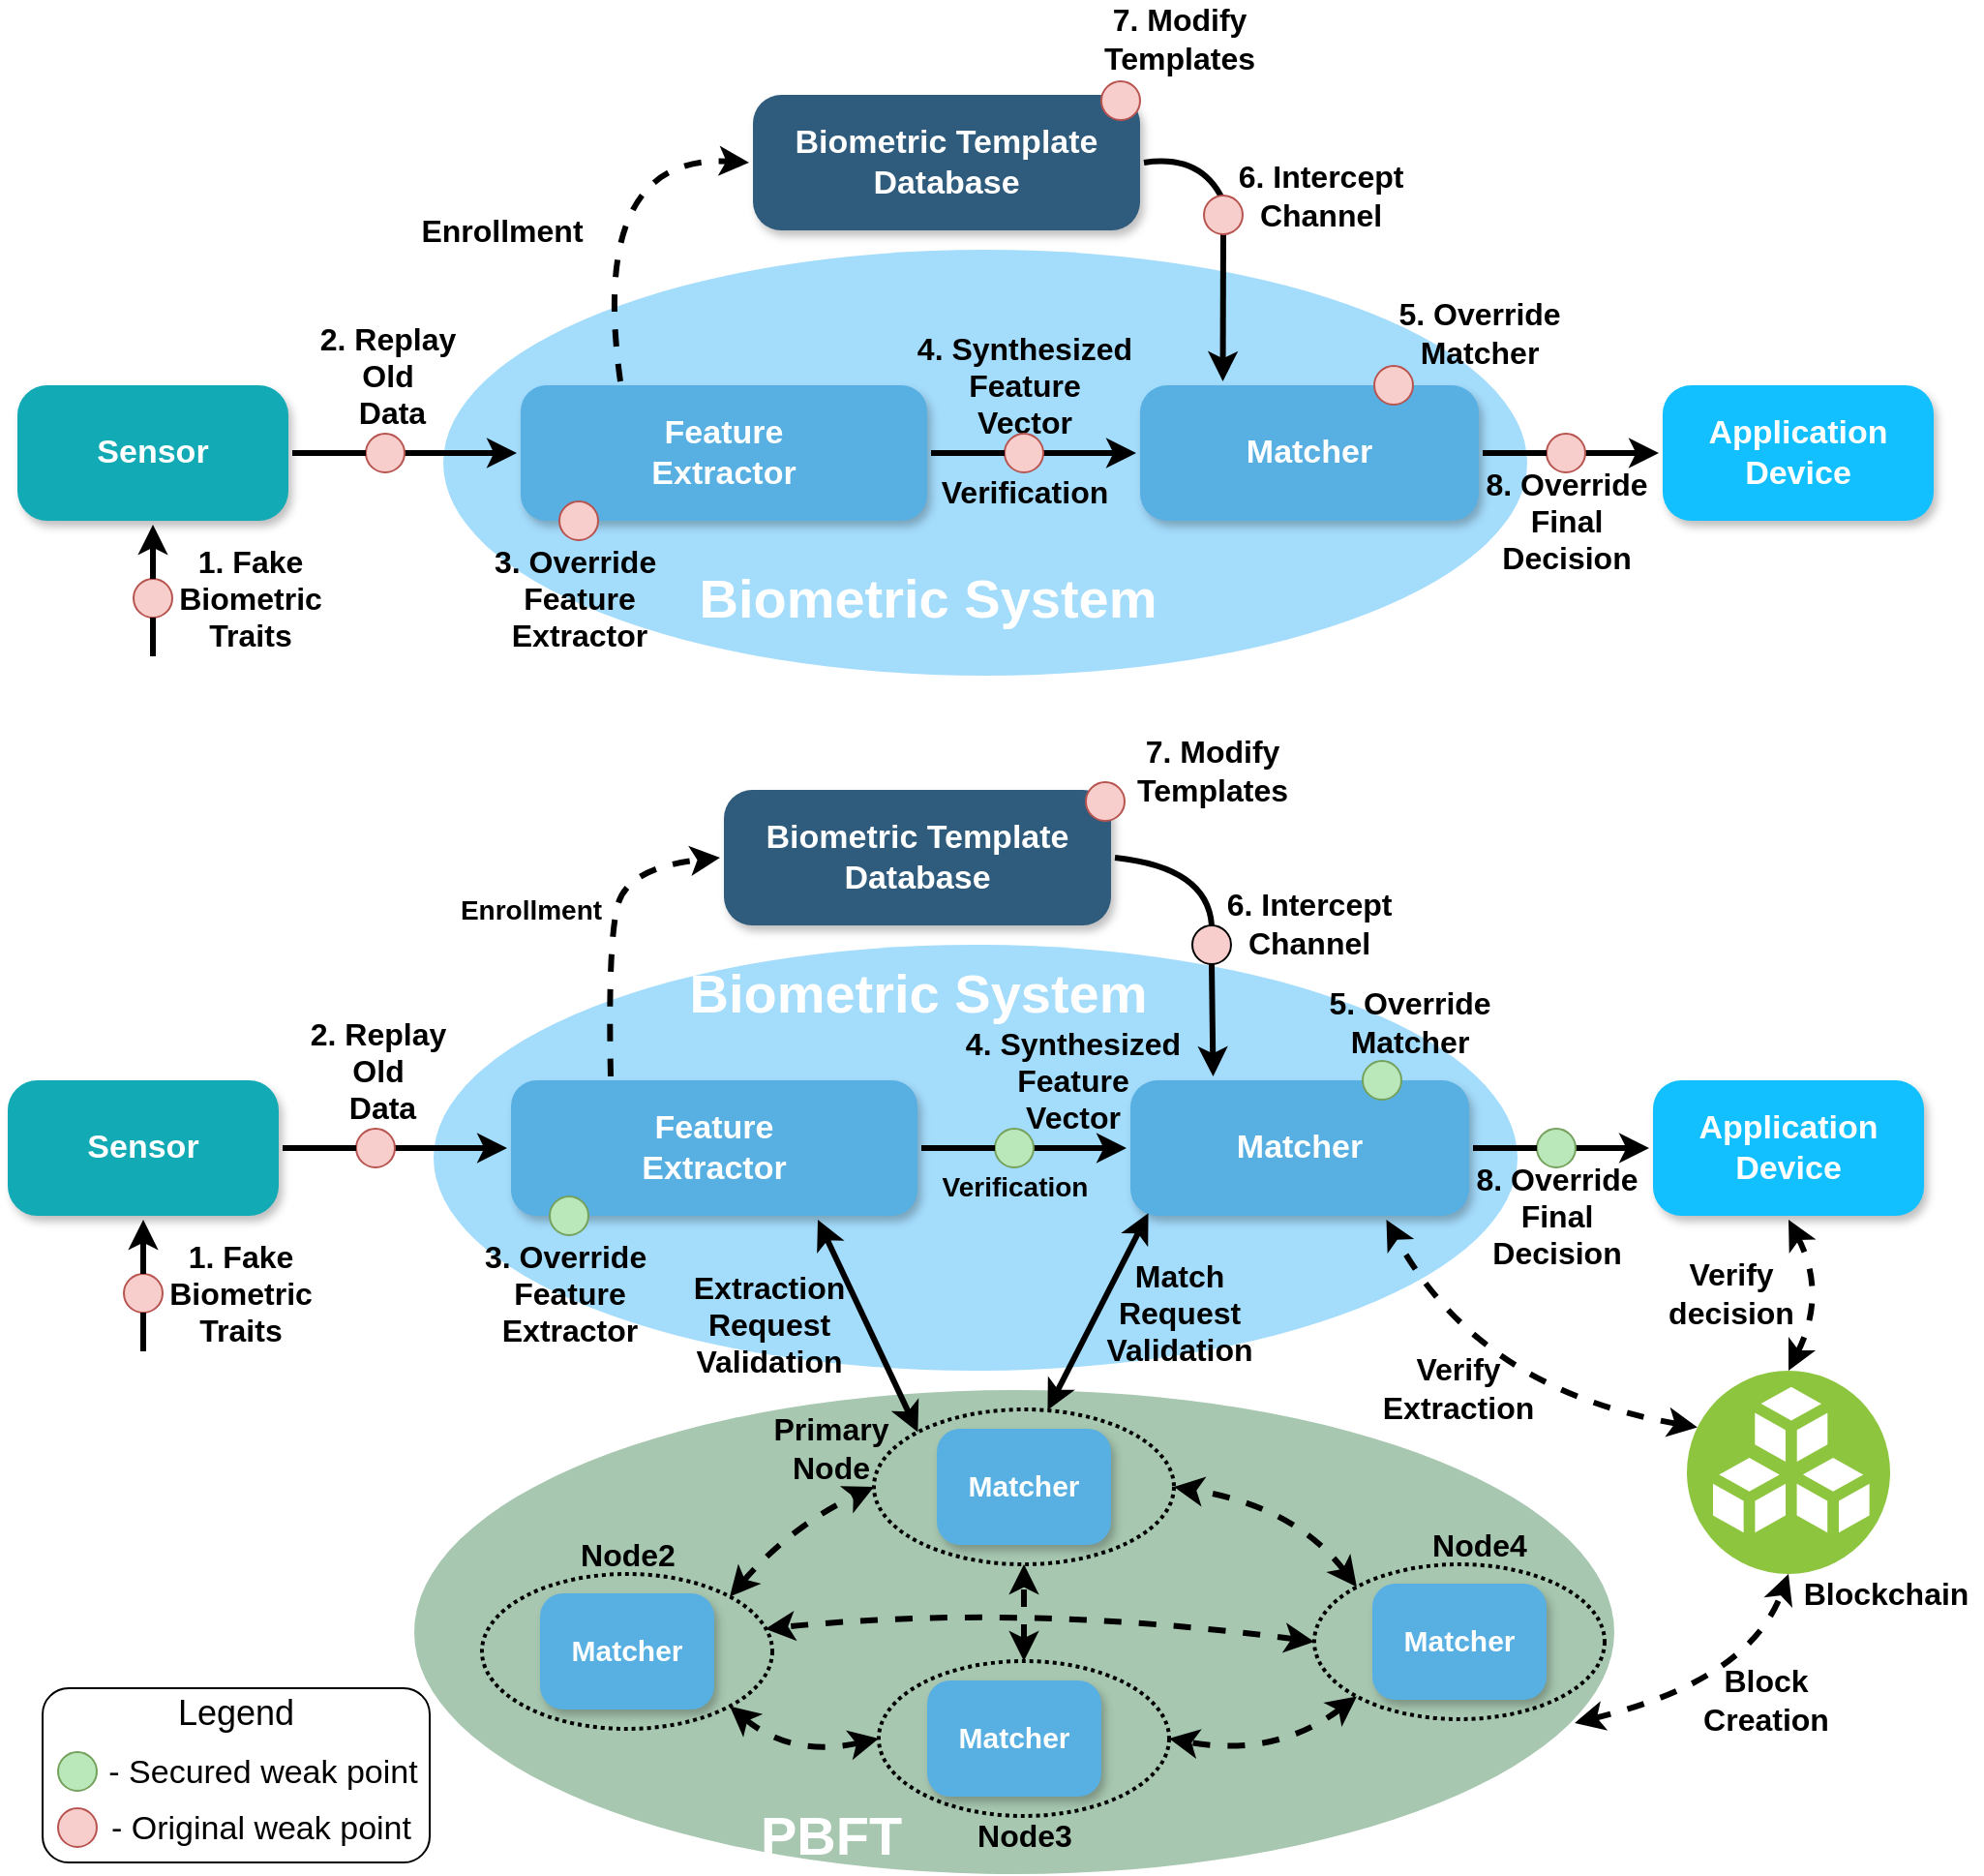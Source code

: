 <mxfile version="20.2.0" type="device"><diagram id="6a731a19-8d31-9384-78a2-239565b7b9f0" name="Page-1"><mxGraphModel dx="1577" dy="1023" grid="1" gridSize="10" guides="1" tooltips="1" connect="1" arrows="1" fold="1" page="1" pageScale="1" pageWidth="1169" pageHeight="827" background="none" math="0" shadow="0"><root><mxCell id="0"/><mxCell id="1" parent="0"/><mxCell id="wCNGIPpE2GPZmm6awEc8-1818" value="" style="ellipse;whiteSpace=wrap;html=1;aspect=fixed;labelBackgroundColor=none;fontSize=17;fillColor=#f8cecc;strokeColor=#b85450;strokeWidth=1;" parent="1" vertex="1"><mxGeometry x="200" y="1270" width="20" height="20" as="geometry"/></mxCell><mxCell id="wCNGIPpE2GPZmm6awEc8-1782" value="1. Fake &lt;br&gt;Biometric &lt;br style=&quot;font-size: 16px&quot;&gt;Traits" style="edgeStyle=none;rounded=1;jumpStyle=none;html=1;shadow=0;labelBackgroundColor=none;startArrow=none;startFill=0;jettySize=auto;orthogonalLoop=1;strokeColor=#000000;strokeWidth=3;fontFamily=Helvetica;fontSize=16;fontColor=#000000;spacing=5;fontStyle=1;fillColor=#b0e3e6;entryX=0.5;entryY=1;entryDx=0;entryDy=0;exitX=0.5;exitY=0;exitDx=0;exitDy=0;" parent="1" source="wCNGIPpE2GPZmm6awEc8-1818" target="wCNGIPpE2GPZmm6awEc8-1781" edge="1"><mxGeometry x="-1" y="-51" relative="1" as="geometry"><mxPoint x="85" y="1290" as="sourcePoint"/><mxPoint x="103.163" y="1375.0" as="targetPoint"/><mxPoint x="-1" y="10" as="offset"/></mxGeometry></mxCell><mxCell id="wCNGIPpE2GPZmm6awEc8-1794" value="" style="ellipse;whiteSpace=wrap;html=1;fillColor=#A4DCFC;strokeColor=none;gradientColor=none;sketch=0;strokeWidth=1;perimeterSpacing=1;shadow=0;" parent="1" vertex="1"><mxGeometry x="360" y="1100" width="560" height="220" as="geometry"/></mxCell><mxCell id="wCNGIPpE2GPZmm6awEc8-1781" value="Sensor" style="rounded=1;whiteSpace=wrap;html=1;shadow=1;labelBackgroundColor=none;strokeColor=none;strokeWidth=3;fillColor=#12aab5;fontFamily=Helvetica;fontSize=17;fontColor=#FFFFFF;align=center;spacing=5;fontStyle=1;arcSize=22;perimeterSpacing=2;" parent="1" vertex="1"><mxGeometry x="140" y="1170" width="140" height="70" as="geometry"/></mxCell><mxCell id="wCNGIPpE2GPZmm6awEc8-1784" value="" style="shape=image;html=1;verticalAlign=top;verticalLabelPosition=bottom;labelBackgroundColor=#ffffff;imageAspect=0;aspect=fixed;image=https://cdn0.iconfinder.com/data/icons/google-material-design-3-0/48/ic_fingerprint_48px-128.png;sketch=0;imageBackground=none;" parent="1" vertex="1"><mxGeometry x="185" y="1310" width="50" height="50" as="geometry"/></mxCell><mxCell id="wCNGIPpE2GPZmm6awEc8-1786" value="Feature &lt;br style=&quot;font-size: 17px&quot;&gt;Extractor" style="rounded=1;whiteSpace=wrap;html=1;shadow=1;labelBackgroundColor=none;strokeColor=none;strokeWidth=3;fillColor=#58AFE2;fontFamily=Helvetica;fontSize=17;fontColor=#FFFFFF;align=center;spacing=5;fontStyle=1;arcSize=19;perimeterSpacing=2;" parent="1" vertex="1"><mxGeometry x="400" y="1170" width="210" height="70" as="geometry"/></mxCell><mxCell id="wCNGIPpE2GPZmm6awEc8-1790" value="Biometric Template Database" style="rounded=1;whiteSpace=wrap;html=1;shadow=1;labelBackgroundColor=none;strokeColor=none;strokeWidth=3;fillColor=#2F5B7C;fontFamily=Helvetica;fontSize=17;fontColor=#FFFFFF;align=center;spacing=5;fontStyle=1;arcSize=21;perimeterSpacing=2;" parent="1" vertex="1"><mxGeometry x="510" y="1020" width="200" height="70" as="geometry"/></mxCell><mxCell id="wCNGIPpE2GPZmm6awEc8-1791" value="Matcher" style="rounded=1;whiteSpace=wrap;html=1;shadow=1;labelBackgroundColor=none;strokeColor=none;strokeWidth=3;fillColor=#58AFE2;fontFamily=Helvetica;fontSize=17;fontColor=#FFFFFF;align=center;spacing=5;fontStyle=1;arcSize=20;perimeterSpacing=2;" parent="1" vertex="1"><mxGeometry x="720" y="1170" width="175" height="70" as="geometry"/></mxCell><mxCell id="wCNGIPpE2GPZmm6awEc8-1793" value="4. Synthesized&lt;br&gt;Feature &lt;br&gt;Vector" style="edgeStyle=none;rounded=1;jumpStyle=none;html=1;shadow=0;labelBackgroundColor=none;startArrow=none;startFill=0;jettySize=auto;orthogonalLoop=1;strokeColor=#000000;strokeWidth=3;fontFamily=Helvetica;fontSize=16;fontColor=#000000;spacing=5;fontStyle=1;fillColor=#b0e3e6;exitX=1;exitY=0.5;exitDx=0;exitDy=0;entryX=0;entryY=0.5;entryDx=0;entryDy=0;" parent="1" source="wCNGIPpE2GPZmm6awEc8-1844" target="wCNGIPpE2GPZmm6awEc8-1791" edge="1"><mxGeometry x="-0.167" y="35" relative="1" as="geometry"><mxPoint x="640" y="1210" as="sourcePoint"/><mxPoint x="716" y="1210" as="targetPoint"/><mxPoint as="offset"/></mxGeometry></mxCell><mxCell id="wCNGIPpE2GPZmm6awEc8-1807" value="" style="edgeStyle=none;rounded=1;jumpStyle=none;html=1;shadow=0;labelBackgroundColor=none;startArrow=none;startFill=0;jettySize=auto;orthogonalLoop=1;strokeColor=#000000;strokeWidth=3;fontFamily=Helvetica;fontSize=14;fontColor=#FFFFFF;spacing=5;fontStyle=1;fillColor=#b0e3e6;exitX=1;exitY=0.5;exitDx=0;exitDy=0;entryX=0;entryY=0.5;entryDx=0;entryDy=0;" parent="1" source="wCNGIPpE2GPZmm6awEc8-1866" target="wCNGIPpE2GPZmm6awEc8-1808" edge="1"><mxGeometry relative="1" as="geometry"><mxPoint x="960" y="1290" as="sourcePoint"/><mxPoint x="990" y="1200" as="targetPoint"/></mxGeometry></mxCell><mxCell id="wCNGIPpE2GPZmm6awEc8-1808" value="Application &lt;br style=&quot;font-size: 17px;&quot;&gt;Device" style="rounded=1;whiteSpace=wrap;html=1;shadow=1;labelBackgroundColor=none;strokeColor=none;strokeWidth=3;fillColor=#12C0FF;fontFamily=Helvetica;fontSize=17;fontColor=#FFFFFF;align=center;spacing=5;fontStyle=1;arcSize=21;perimeterSpacing=2;" parent="1" vertex="1"><mxGeometry x="990" y="1170" width="140" height="70" as="geometry"/></mxCell><mxCell id="wCNGIPpE2GPZmm6awEc8-1809" value="Biometric System" style="text;html=1;align=center;verticalAlign=middle;resizable=0;points=[];autosize=1;strokeColor=none;fillColor=none;fontColor=#FFFFFF;fontSize=28;fontStyle=1" parent="1" vertex="1"><mxGeometry x="485" y="1105" width="250" height="40" as="geometry"/></mxCell><mxCell id="wCNGIPpE2GPZmm6awEc8-1825" value="" style="edgeStyle=none;rounded=1;jumpStyle=none;html=1;shadow=0;labelBackgroundColor=none;startArrow=none;startFill=0;jettySize=auto;orthogonalLoop=1;strokeColor=#000000;strokeWidth=3;fontFamily=Helvetica;fontSize=16;fontColor=#000000;spacing=5;fontStyle=1;fillColor=#b0e3e6;entryX=0.5;entryY=1;entryDx=0;entryDy=0;exitX=0.5;exitY=0;exitDx=0;exitDy=0;endArrow=none;" parent="1" source="wCNGIPpE2GPZmm6awEc8-1784" target="wCNGIPpE2GPZmm6awEc8-1818" edge="1"><mxGeometry x="-0.583" y="-50" relative="1" as="geometry"><mxPoint x="110" y="1290" as="sourcePoint"/><mxPoint x="110" y="1242.0" as="targetPoint"/><mxPoint y="1" as="offset"/></mxGeometry></mxCell><mxCell id="wCNGIPpE2GPZmm6awEc8-1839" value="2. Replay&lt;br&gt;Old&lt;br&gt;&amp;nbsp;Data" style="edgeStyle=none;rounded=1;jumpStyle=none;html=1;shadow=0;labelBackgroundColor=none;startArrow=none;startFill=0;jettySize=auto;orthogonalLoop=1;strokeColor=#000000;strokeWidth=3;fontFamily=Helvetica;fontSize=16;fontColor=#000000;spacing=5;fontStyle=1;fillColor=#b0e3e6;exitX=1;exitY=0.5;exitDx=0;exitDy=0;" parent="1" source="wCNGIPpE2GPZmm6awEc8-1842" target="wCNGIPpE2GPZmm6awEc8-1786" edge="1"><mxGeometry x="-1" y="41" relative="1" as="geometry"><mxPoint x="190" y="1209.41" as="sourcePoint"/><mxPoint x="248" y="1205" as="targetPoint"/><mxPoint x="-9" y="1" as="offset"/></mxGeometry></mxCell><mxCell id="wCNGIPpE2GPZmm6awEc8-1842" value="" style="ellipse;whiteSpace=wrap;html=1;aspect=fixed;labelBackgroundColor=none;fontSize=17;fillColor=#f8cecc;strokeColor=#b85450;strokeWidth=1;" parent="1" vertex="1"><mxGeometry x="320" y="1195" width="20" height="20" as="geometry"/></mxCell><mxCell id="wCNGIPpE2GPZmm6awEc8-1843" value="" style="edgeStyle=none;rounded=1;jumpStyle=none;html=1;shadow=0;labelBackgroundColor=none;startArrow=none;startFill=0;jettySize=auto;orthogonalLoop=1;strokeColor=#000000;strokeWidth=3;fontFamily=Helvetica;fontSize=16;fontColor=#000000;spacing=5;fontStyle=1;fillColor=#b0e3e6;exitX=1;exitY=0.5;exitDx=0;exitDy=0;endArrow=none;" parent="1" source="wCNGIPpE2GPZmm6awEc8-1781" target="wCNGIPpE2GPZmm6awEc8-1842" edge="1"><mxGeometry x="-0.159" y="40" relative="1" as="geometry"><mxPoint x="172" y="1210" as="sourcePoint"/><mxPoint x="240" y="1209" as="targetPoint"/><mxPoint as="offset"/></mxGeometry></mxCell><mxCell id="wCNGIPpE2GPZmm6awEc8-1844" value="" style="ellipse;whiteSpace=wrap;html=1;aspect=fixed;labelBackgroundColor=none;fontSize=17;fillColor=#BAE8BA;strokeColor=#75A15C;strokeWidth=1;" parent="1" vertex="1"><mxGeometry x="650" y="1195" width="20" height="20" as="geometry"/></mxCell><mxCell id="wCNGIPpE2GPZmm6awEc8-1851" value="" style="edgeStyle=none;rounded=1;jumpStyle=none;html=1;shadow=0;labelBackgroundColor=none;startArrow=none;startFill=0;jettySize=auto;orthogonalLoop=1;strokeColor=#000000;strokeWidth=3;fontFamily=Helvetica;fontSize=16;fontColor=#000000;spacing=5;fontStyle=1;fillColor=#b0e3e6;exitX=1;exitY=0.5;exitDx=0;exitDy=0;entryX=0;entryY=0.5;entryDx=0;entryDy=0;endArrow=none;" parent="1" source="wCNGIPpE2GPZmm6awEc8-1786" target="wCNGIPpE2GPZmm6awEc8-1844" edge="1"><mxGeometry x="-0.055" y="10" relative="1" as="geometry"><mxPoint x="632" y="1205" as="sourcePoint"/><mxPoint x="738" y="1205" as="targetPoint"/><mxPoint x="-1" as="offset"/></mxGeometry></mxCell><mxCell id="wCNGIPpE2GPZmm6awEc8-1854" value="" style="ellipse;whiteSpace=wrap;html=1;aspect=fixed;labelBackgroundColor=none;fontSize=17;fillColor=#BAE8BA;strokeColor=#75A15C;strokeWidth=1;" parent="1" vertex="1"><mxGeometry x="840" y="1160" width="20" height="20" as="geometry"/></mxCell><mxCell id="wCNGIPpE2GPZmm6awEc8-1855" value="5. Override&lt;br style=&quot;font-size: 16px&quot;&gt;Matcher" style="text;html=1;align=center;verticalAlign=middle;resizable=0;points=[];autosize=1;strokeColor=none;fillColor=none;fontSize=16;fontColor=#000000;fontStyle=1" parent="1" vertex="1"><mxGeometry x="814" y="1120" width="100" height="40" as="geometry"/></mxCell><mxCell id="wCNGIPpE2GPZmm6awEc8-1856" value="" style="ellipse;whiteSpace=wrap;html=1;aspect=fixed;labelBackgroundColor=none;fontSize=17;fillColor=#f8cecc;strokeColor=#b85450;strokeWidth=1;" parent="1" vertex="1"><mxGeometry x="697" y="1016" width="20" height="20" as="geometry"/></mxCell><mxCell id="wCNGIPpE2GPZmm6awEc8-1857" value="7. Modify &lt;br&gt;Templates" style="text;html=1;align=center;verticalAlign=middle;resizable=0;points=[];autosize=1;strokeColor=none;fillColor=none;fontSize=16;fontColor=#000000;fontStyle=1" parent="1" vertex="1"><mxGeometry x="717" y="990" width="90" height="40" as="geometry"/></mxCell><mxCell id="wCNGIPpE2GPZmm6awEc8-1866" value="" style="ellipse;whiteSpace=wrap;html=1;aspect=fixed;labelBackgroundColor=none;fontSize=17;fillColor=#BAE8BA;strokeColor=#75A15C;strokeWidth=1;" parent="1" vertex="1"><mxGeometry x="930" y="1195" width="20" height="20" as="geometry"/></mxCell><mxCell id="wCNGIPpE2GPZmm6awEc8-1871" value="8. Override&lt;br style=&quot;font-size: 16px&quot;&gt;Final&lt;br style=&quot;font-size: 16px&quot;&gt;Decision" style="edgeStyle=none;rounded=1;jumpStyle=none;html=1;shadow=0;labelBackgroundColor=none;startArrow=none;startFill=0;jettySize=auto;orthogonalLoop=1;strokeColor=#000000;strokeWidth=3;fontFamily=Helvetica;fontSize=16;fontColor=#000000;spacing=5;fontStyle=1;fillColor=#b0e3e6;exitX=1;exitY=0.5;exitDx=0;exitDy=0;entryX=0;entryY=0.5;entryDx=0;entryDy=0;endArrow=none;" parent="1" source="wCNGIPpE2GPZmm6awEc8-1791" target="wCNGIPpE2GPZmm6awEc8-1866" edge="1"><mxGeometry x="1" y="-36" relative="1" as="geometry"><mxPoint x="897" y="1205" as="sourcePoint"/><mxPoint x="988" y="1205" as="targetPoint"/><mxPoint x="10" y="-1" as="offset"/></mxGeometry></mxCell><mxCell id="wCNGIPpE2GPZmm6awEc8-1877" value="6. Intercept&lt;br&gt;Channel" style="edgeStyle=none;jumpStyle=none;html=1;shadow=0;labelBackgroundColor=none;startArrow=none;startFill=0;jettySize=auto;orthogonalLoop=1;strokeColor=#000000;strokeWidth=3;fontFamily=Helvetica;fontSize=16;fontColor=#000000;spacing=5;fontStyle=1;fillColor=#b0e3e6;curved=1;exitX=0.5;exitY=1;exitDx=0;exitDy=0;entryX=0.25;entryY=0;entryDx=0;entryDy=0;" parent="1" source="wCNGIPpE2GPZmm6awEc8-1858" edge="1" target="wCNGIPpE2GPZmm6awEc8-1791"><mxGeometry x="-1" y="54" relative="1" as="geometry"><mxPoint x="852" y="1100" as="sourcePoint"/><mxPoint x="850" y="1170" as="targetPoint"/><mxPoint x="-4" y="-20" as="offset"/><Array as="points"/></mxGeometry></mxCell><mxCell id="wCNGIPpE2GPZmm6awEc8-1879" value="" style="edgeStyle=none;jumpStyle=none;html=1;shadow=0;labelBackgroundColor=none;startArrow=none;startFill=0;jettySize=auto;orthogonalLoop=1;strokeColor=#000000;strokeWidth=3;fontFamily=Helvetica;fontSize=16;fontColor=#000000;spacing=5;fontStyle=1;fillColor=#b0e3e6;exitX=0.25;exitY=0;exitDx=0;exitDy=0;entryX=0;entryY=0.5;entryDx=0;entryDy=0;curved=1;dashed=1;" parent="1" source="wCNGIPpE2GPZmm6awEc8-1786" target="wCNGIPpE2GPZmm6awEc8-1790" edge="1"><mxGeometry x="0.018" y="62" relative="1" as="geometry"><mxPoint x="350" y="950" as="sourcePoint"/><mxPoint x="410.25" y="1113" as="targetPoint"/><mxPoint as="offset"/><Array as="points"><mxPoint x="450" y="1100"/><mxPoint x="460" y="1060"/></Array></mxGeometry></mxCell><mxCell id="wCNGIPpE2GPZmm6awEc8-1885" value="" style="ellipse;whiteSpace=wrap;html=1;aspect=fixed;labelBackgroundColor=none;fontSize=17;fillColor=#BAE8BA;strokeColor=#75A15C;strokeWidth=1;" parent="1" vertex="1"><mxGeometry x="420" y="1230" width="20" height="20" as="geometry"/></mxCell><mxCell id="wCNGIPpE2GPZmm6awEc8-1888" value="3. Override&amp;nbsp;&lt;br&gt;Feature&lt;br&gt;Extractor" style="text;html=1;align=center;verticalAlign=middle;resizable=0;points=[];autosize=1;strokeColor=none;fillColor=none;fontSize=16;fontColor=#000000;fontStyle=1" parent="1" vertex="1"><mxGeometry x="375" y="1245" width="110" height="70" as="geometry"/></mxCell><mxCell id="wCNGIPpE2GPZmm6awEc8-1894" value="&lt;span style=&quot;color: rgba(0 , 0 , 0 , 0) ; font-family: monospace ; font-size: 0px&quot;&gt;%3CmxGraphModel%3E%3Croot%3E%3CmxCell%20id%3D%220%22%2F%3E%3CmxCell%20id%3D%221%22%20parent%3D%220%22%2F%3E%3CmxCell%20id%3D%222%22%20value%3D%22%26lt%3Bfont%20style%3D%26quot%3Bfont-size%3A%2016px%26quot%3B%26gt%3BPrimary%26lt%3Bbr%26gt%3BNode%26lt%3Bbr%26gt%3B%26lt%3B%2Ffont%26gt%3B%22%20style%3D%22text%3Bhtml%3D1%3Balign%3Dcenter%3BverticalAlign%3Dmiddle%3Bresizable%3D0%3Bpoints%3D%5B%5D%3Bautosize%3D1%3BstrokeColor%3Dnone%3BfillColor%3Dnone%3BfontSize%3D15%3BfontColor%3D%23000000%3BfontStyle%3D1%22%20vertex%3D%221%22%20parent%3D%221%22%3E%3CmxGeometry%20x%3D%22900%22%20y%3D%221340%22%20width%3D%2280%22%20height%3D%2240%22%20as%3D%22geometry%22%2F%3E%3C%2FmxCell%3E%3C%2Froot%3E%3C%2FmxGraphModel%3E&lt;/span&gt;" style="ellipse;whiteSpace=wrap;html=1;labelBackgroundColor=none;sketch=0;fontSize=28;strokeColor=none;strokeWidth=2;fillColor=#A7C7B0;gradientColor=none;" parent="1" vertex="1"><mxGeometry x="350" y="1330" width="620" height="250" as="geometry"/></mxCell><mxCell id="wCNGIPpE2GPZmm6awEc8-1895" value="PBFT" style="text;html=1;align=center;verticalAlign=middle;resizable=0;points=[];autosize=1;strokeColor=none;fillColor=none;fontColor=#FFFFFF;fontSize=28;fontStyle=1" parent="1" vertex="1"><mxGeometry x="520" y="1540" width="90" height="40" as="geometry"/></mxCell><mxCell id="wCNGIPpE2GPZmm6awEc8-1926" value="" style="ellipse;whiteSpace=wrap;html=1;shadow=0;glass=0;dashed=1;labelBackgroundColor=none;sketch=0;fontSize=15;fontColor=#FFFFFF;strokeColor=#000000;strokeWidth=2;fillColor=none;gradientColor=none;dashPattern=1 1;" parent="1" vertex="1"><mxGeometry x="815" y="1420" width="150" height="80" as="geometry"/></mxCell><mxCell id="wCNGIPpE2GPZmm6awEc8-1927" value="" style="ellipse;whiteSpace=wrap;html=1;shadow=0;glass=0;labelBackgroundColor=none;sketch=0;fontSize=15;fontColor=#FFFFFF;strokeColor=#000000;strokeWidth=2;fillColor=none;gradientColor=none;dashed=1;dashPattern=1 1;" parent="1" vertex="1"><mxGeometry x="385" y="1425" width="150" height="80" as="geometry"/></mxCell><mxCell id="wCNGIPpE2GPZmm6awEc8-1928" value="" style="ellipse;whiteSpace=wrap;html=1;shadow=0;glass=0;dashed=1;labelBackgroundColor=none;sketch=0;fontSize=15;fontColor=#FFFFFF;strokeColor=#000000;strokeWidth=2;fillColor=none;gradientColor=none;dashPattern=1 1;" parent="1" vertex="1"><mxGeometry x="590" y="1470" width="150" height="80" as="geometry"/></mxCell><mxCell id="wCNGIPpE2GPZmm6awEc8-1925" value="" style="ellipse;whiteSpace=wrap;html=1;shadow=0;glass=0;dashed=1;labelBackgroundColor=none;sketch=0;fontSize=15;fontColor=#FFFFFF;strokeColor=#000000;strokeWidth=2;fillColor=none;gradientColor=none;dashPattern=1 1;" parent="1" vertex="1"><mxGeometry x="587.5" y="1340" width="155" height="80" as="geometry"/></mxCell><mxCell id="wCNGIPpE2GPZmm6awEc8-1921" value="&lt;font style=&quot;font-size: 15px&quot;&gt;Matcher&lt;/font&gt;" style="rounded=1;whiteSpace=wrap;html=1;shadow=1;labelBackgroundColor=none;strokeColor=none;strokeWidth=3;fillColor=#58AFE2;fontFamily=Helvetica;fontSize=17;align=center;spacing=5;fontStyle=1;arcSize=20;perimeterSpacing=2;fontColor=#FFFFFF;" parent="1" vertex="1"><mxGeometry x="615" y="1480" width="90" height="60" as="geometry"/></mxCell><mxCell id="wCNGIPpE2GPZmm6awEc8-1931" value="&lt;font style=&quot;font-size: 16px&quot;&gt;Primary&lt;br&gt;Node&lt;br&gt;&lt;/font&gt;" style="text;html=1;align=center;verticalAlign=middle;resizable=0;points=[];autosize=1;strokeColor=none;fillColor=none;fontSize=15;fontColor=#000000;fontStyle=1" parent="1" vertex="1"><mxGeometry x="525" y="1340" width="80" height="40" as="geometry"/></mxCell><mxCell id="wCNGIPpE2GPZmm6awEc8-1935" value="" style="endArrow=classic;startArrow=classic;html=1;dashed=1;fontSize=16;fontColor=#000000;strokeColor=default;strokeWidth=3;curved=1;entryX=0;entryY=0.5;entryDx=0;entryDy=0;exitX=1;exitY=0;exitDx=0;exitDy=0;" parent="1" source="wCNGIPpE2GPZmm6awEc8-1927" target="wCNGIPpE2GPZmm6awEc8-1925" edge="1"><mxGeometry width="50" height="50" relative="1" as="geometry"><mxPoint x="540" y="1425" as="sourcePoint"/><mxPoint x="590" y="1375" as="targetPoint"/><Array as="points"><mxPoint x="545" y="1400"/></Array></mxGeometry></mxCell><mxCell id="wCNGIPpE2GPZmm6awEc8-1937" value="" style="endArrow=classic;startArrow=classic;html=1;dashed=1;fontSize=16;fontColor=#000000;strokeColor=default;strokeWidth=3;curved=1;entryX=0.5;entryY=1;entryDx=0;entryDy=0;exitX=0.5;exitY=0;exitDx=0;exitDy=0;" parent="1" source="wCNGIPpE2GPZmm6awEc8-1928" target="wCNGIPpE2GPZmm6awEc8-1925" edge="1"><mxGeometry width="50" height="50" relative="1" as="geometry"><mxPoint x="644.998" y="1498.279" as="sourcePoint"/><mxPoint x="687.28" y="1441.73" as="targetPoint"/><Array as="points"/></mxGeometry></mxCell><mxCell id="wCNGIPpE2GPZmm6awEc8-1939" value="" style="endArrow=classic;startArrow=classic;html=1;dashed=1;fontSize=16;fontColor=#000000;strokeColor=default;strokeWidth=3;curved=1;exitX=0;exitY=0;exitDx=0;exitDy=0;entryX=1;entryY=0.5;entryDx=0;entryDy=0;" parent="1" source="wCNGIPpE2GPZmm6awEc8-1926" target="wCNGIPpE2GPZmm6awEc8-1925" edge="1"><mxGeometry width="50" height="50" relative="1" as="geometry"><mxPoint x="700" y="1500" as="sourcePoint"/><mxPoint x="735" y="1390" as="targetPoint"/><Array as="points"><mxPoint x="805" y="1390"/></Array></mxGeometry></mxCell><mxCell id="wCNGIPpE2GPZmm6awEc8-1940" value="" style="endArrow=classic;startArrow=classic;html=1;dashed=1;fontSize=16;fontColor=#000000;strokeColor=default;strokeWidth=3;curved=1;entryX=0;entryY=0.5;entryDx=0;entryDy=0;exitX=1;exitY=1;exitDx=0;exitDy=0;" parent="1" source="wCNGIPpE2GPZmm6awEc8-1927" target="wCNGIPpE2GPZmm6awEc8-1928" edge="1"><mxGeometry width="50" height="50" relative="1" as="geometry"><mxPoint x="559.998" y="1569.999" as="sourcePoint"/><mxPoint x="602.28" y="1513.45" as="targetPoint"/><Array as="points"><mxPoint x="545" y="1520"/></Array></mxGeometry></mxCell><mxCell id="wCNGIPpE2GPZmm6awEc8-1942" value="" style="endArrow=classic;startArrow=classic;html=1;dashed=1;fontSize=16;fontColor=#000000;strokeColor=default;strokeWidth=3;curved=1;entryX=0.976;entryY=0.354;entryDx=0;entryDy=0;exitX=0;exitY=0.5;exitDx=0;exitDy=0;entryPerimeter=0;" parent="1" source="wCNGIPpE2GPZmm6awEc8-1926" target="wCNGIPpE2GPZmm6awEc8-1927" edge="1"><mxGeometry width="50" height="50" relative="1" as="geometry"><mxPoint x="597.718" y="1489.999" as="sourcePoint"/><mxPoint x="640" y="1433.45" as="targetPoint"/><Array as="points"><mxPoint x="665" y="1440"/></Array></mxGeometry></mxCell><mxCell id="wCNGIPpE2GPZmm6awEc8-1944" value="" style="endArrow=classic;startArrow=classic;html=1;dashed=1;fontSize=16;fontColor=#000000;strokeColor=default;strokeWidth=3;curved=1;entryX=1;entryY=0.5;entryDx=0;entryDy=0;exitX=0;exitY=1;exitDx=0;exitDy=0;" parent="1" source="wCNGIPpE2GPZmm6awEc8-1926" target="wCNGIPpE2GPZmm6awEc8-1928" edge="1"><mxGeometry width="50" height="50" relative="1" as="geometry"><mxPoint x="830.032" y="1569.999" as="sourcePoint"/><mxPoint x="785" y="1534.97" as="targetPoint"/><Array as="points"><mxPoint x="795" y="1520"/></Array></mxGeometry></mxCell><mxCell id="wCNGIPpE2GPZmm6awEc8-1945" value="&lt;font style=&quot;font-size: 16px&quot;&gt;Node2&lt;span style=&quot;color: rgba(0 , 0 , 0 , 0) ; font-family: monospace ; font-size: 0px ; font-weight: normal&quot;&gt;%3CmxGraphModel%3E%3Croot%3E%3CmxCell%20id%3D%220%22%2F%3E%3CmxCell%20id%3D%221%22%20parent%3D%220%22%2F%3E%3CmxCell%20id%3D%222%22%20value%3D%22%26lt%3Bfont%20style%3D%26quot%3Bfont-size%3A%2016px%26quot%3B%26gt%3BPrimary%26lt%3Bbr%26gt%3BNode%26lt%3Bbr%26gt%3B%26lt%3B%2Ffont%26gt%3B%22%20style%3D%22text%3Bhtml%3D1%3Balign%3Dcenter%3BverticalAlign%3Dmiddle%3Bresizable%3D0%3Bpoints%3D%5B%5D%3Bautosize%3D1%3BstrokeColor%3Dnone%3BfillColor%3Dnone%3BfontSize%3D15%3BfontColor%3D%23000000%3BfontStyle%3D1%22%20vertex%3D%221%22%20parent%3D%221%22%3E%3CmxGeometry%20x%3D%22900%22%20y%3D%221340%22%20width%3D%2280%22%20height%3D%2240%22%20as%3D%22geometry%22%2F%3E%3C%2FmxCell%3E%3C%2Froot%3E%3C%2FmxGraphModel%32&lt;/span&gt;&lt;br&gt;&lt;/font&gt;" style="text;html=1;align=center;verticalAlign=middle;resizable=0;points=[];autosize=1;strokeColor=none;fillColor=none;fontSize=15;fontColor=#000000;fontStyle=1" parent="1" vertex="1"><mxGeometry x="430" y="1400" width="60" height="30" as="geometry"/></mxCell><mxCell id="wCNGIPpE2GPZmm6awEc8-1946" value="&lt;font style=&quot;font-size: 16px&quot;&gt;Node4&lt;br&gt;&lt;/font&gt;" style="text;html=1;align=center;verticalAlign=middle;resizable=0;points=[];autosize=1;strokeColor=none;fillColor=none;fontSize=15;fontColor=#000000;fontStyle=1" parent="1" vertex="1"><mxGeometry x="870" y="1400" width="60" height="20" as="geometry"/></mxCell><mxCell id="wCNGIPpE2GPZmm6awEc8-1947" value="&lt;font style=&quot;font-size: 16px&quot;&gt;Node3&lt;br&gt;&lt;/font&gt;" style="text;html=1;align=center;verticalAlign=middle;resizable=0;points=[];autosize=1;strokeColor=none;fillColor=none;fontSize=15;fontColor=#000000;fontStyle=1" parent="1" vertex="1"><mxGeometry x="635" y="1550" width="60" height="20" as="geometry"/></mxCell><mxCell id="wCNGIPpE2GPZmm6awEc8-1892" value="" style="endArrow=classic;startArrow=classic;html=1;rounded=0;fontSize=16;strokeWidth=3;exitX=0.579;exitY=0.004;exitDx=0;exitDy=0;entryX=0.063;entryY=0.954;entryDx=0;entryDy=0;exitPerimeter=0;entryPerimeter=0;" parent="1" source="wCNGIPpE2GPZmm6awEc8-1925" target="wCNGIPpE2GPZmm6awEc8-1791" edge="1"><mxGeometry width="50" height="50" relative="1" as="geometry"><mxPoint x="820" y="1318" as="sourcePoint"/><mxPoint x="760" y="1240" as="targetPoint"/><Array as="points"/></mxGeometry></mxCell><mxCell id="wCNGIPpE2GPZmm6awEc8-1950" value="Match&lt;br&gt;Request&lt;br&gt;Validation" style="text;html=1;align=center;verticalAlign=middle;resizable=0;points=[];autosize=1;strokeColor=none;fillColor=none;fontSize=16;fontColor=#000000;fontStyle=1" parent="1" vertex="1"><mxGeometry x="695" y="1255" width="100" height="70" as="geometry"/></mxCell><mxCell id="wCNGIPpE2GPZmm6awEc8-1951" value="&lt;span style=&quot;color: rgba(0 , 0 , 0 , 0) ; font-family: monospace ; font-size: 0px&quot;&gt;%3CmxGraphModel%3E%3Croot%3E%3CmxCell%20id%3D%220%22%2F%3E%3CmxCell%20id%3D%221%22%20parent%3D%220%22%2F%3E%3CmxCell%20id%3D%222%22%20value%3D%225.%20Override%26lt%3Bbr%20style%3D%26quot%3Bfont-size%3A%2016px%26quot%3B%26gt%3BMatcher%22%20style%3D%22text%3Bhtml%3D1%3Balign%3Dcenter%3BverticalAlign%3Dmiddle%3Bresizable%3D0%3Bpoints%3D%5B%5D%3Bautosize%3D1%3BstrokeColor%3Dnone%3BfillColor%3Dnone%3BfontSize%3D16%3BfontColor%3D%23000000%3BfontStyle%3D1%22%20vertex%3D%221%22%20parent%3D%221%22%3E%3CmxGeometry%20x%3D%22840%22%20y%3D%221250%22%20width%3D%22100%22%20height%3D%2240%22%20as%3D%22geometry%22%2F%3E%3C%2FmxCell%3E%3C%2Froot%3E%3C%2FmxGraphModel%3E&lt;/span&gt;" style="text;html=1;align=center;verticalAlign=middle;resizable=0;points=[];autosize=1;strokeColor=none;fillColor=none;fontSize=16;fontColor=#000000;" parent="1" vertex="1"><mxGeometry x="510" y="1075" width="20" height="30" as="geometry"/></mxCell><mxCell id="wCNGIPpE2GPZmm6awEc8-1952" value="Enrollment" style="text;html=1;align=center;verticalAlign=middle;resizable=0;points=[];autosize=1;strokeColor=none;fillColor=none;fontSize=14;fontColor=#000000;fontStyle=1;rotation=0;" parent="1" vertex="1"><mxGeometry x="360" y="1067" width="100" height="30" as="geometry"/></mxCell><mxCell id="wCNGIPpE2GPZmm6awEc8-1953" value="Verification" style="text;html=1;align=center;verticalAlign=middle;resizable=0;points=[];autosize=1;strokeColor=none;fillColor=none;fontSize=14;fontColor=#000000;fontStyle=1;rotation=0;" parent="1" vertex="1"><mxGeometry x="610" y="1210" width="100" height="30" as="geometry"/></mxCell><mxCell id="wCNGIPpE2GPZmm6awEc8-1957" value="&lt;font style=&quot;font-size: 15px&quot;&gt;Matcher&lt;/font&gt;" style="rounded=1;whiteSpace=wrap;html=1;shadow=1;labelBackgroundColor=none;strokeColor=none;strokeWidth=3;fillColor=#58AFE2;fontFamily=Helvetica;fontSize=17;align=center;spacing=5;fontStyle=1;arcSize=20;perimeterSpacing=2;fontColor=#FFFFFF;" parent="1" vertex="1"><mxGeometry x="415" y="1435" width="90" height="60" as="geometry"/></mxCell><mxCell id="wCNGIPpE2GPZmm6awEc8-1958" value="&lt;font style=&quot;font-size: 15px&quot;&gt;Matcher&lt;/font&gt;" style="rounded=1;whiteSpace=wrap;html=1;shadow=1;labelBackgroundColor=none;strokeColor=none;strokeWidth=3;fillColor=#58AFE2;fontFamily=Helvetica;fontSize=17;align=center;spacing=5;fontStyle=1;arcSize=20;perimeterSpacing=2;fontColor=#FFFFFF;" parent="1" vertex="1"><mxGeometry x="845" y="1430" width="90" height="60" as="geometry"/></mxCell><mxCell id="wCNGIPpE2GPZmm6awEc8-1959" value="&lt;font style=&quot;font-size: 15px&quot;&gt;Matcher&lt;/font&gt;" style="rounded=1;whiteSpace=wrap;html=1;shadow=1;labelBackgroundColor=none;strokeColor=none;strokeWidth=3;fillColor=#58AFE2;fontFamily=Helvetica;fontSize=17;align=center;spacing=5;fontStyle=1;arcSize=20;perimeterSpacing=2;fontColor=#FFFFFF;" parent="1" vertex="1"><mxGeometry x="620" y="1350" width="90" height="60" as="geometry"/></mxCell><mxCell id="wCNGIPpE2GPZmm6awEc8-1963" value="" style="endArrow=classic;startArrow=classic;html=1;dashed=1;fontSize=16;fontColor=#000000;strokeColor=default;strokeWidth=3;curved=1;exitX=0.967;exitY=0.688;exitDx=0;exitDy=0;exitPerimeter=0;entryX=0.5;entryY=1;entryDx=0;entryDy=0;" parent="1" source="wCNGIPpE2GPZmm6awEc8-1894" target="bLZ1vAnlsUiGz7z54oML-1" edge="1"><mxGeometry width="50" height="50" relative="1" as="geometry"><mxPoint x="970" y="1450" as="sourcePoint"/><mxPoint x="1060" y="1460" as="targetPoint"/><Array as="points"><mxPoint x="1040" y="1480"/></Array></mxGeometry></mxCell><mxCell id="wCNGIPpE2GPZmm6awEc8-1964" value="&lt;b&gt;Block&lt;br&gt;Creation&lt;br&gt;&lt;/b&gt;" style="text;html=1;align=center;verticalAlign=middle;resizable=0;points=[];autosize=1;strokeColor=none;fillColor=none;fontSize=16;fontColor=#000000;" parent="1" vertex="1"><mxGeometry x="1007.5" y="1470" width="80" height="40" as="geometry"/></mxCell><mxCell id="bLZ1vAnlsUiGz7z54oML-1" value="" style="aspect=fixed;perimeter=ellipsePerimeter;html=1;align=center;shadow=0;dashed=0;fontColor=none;labelBackgroundColor=none;fontSize=12;spacingTop=3;image;image=img/lib/ibm/vpc/BlockStorage.svg;noLabel=1;labelBorderColor=none;imageBackground=default;" parent="1" vertex="1"><mxGeometry x="1007.5" y="1320" width="105" height="105" as="geometry"/></mxCell><mxCell id="bLZ1vAnlsUiGz7z54oML-7" value="" style="endArrow=classic;startArrow=classic;html=1;dashed=1;fontSize=16;fontColor=#000000;strokeColor=default;strokeWidth=3;curved=1;exitX=0.5;exitY=0;exitDx=0;exitDy=0;entryX=0.5;entryY=1;entryDx=0;entryDy=0;" parent="1" source="bLZ1vAnlsUiGz7z54oML-1" target="wCNGIPpE2GPZmm6awEc8-1808" edge="1"><mxGeometry width="50" height="50" relative="1" as="geometry"><mxPoint x="1040" y="1272.0" as="sourcePoint"/><mxPoint x="1140" y="1220" as="targetPoint"/><Array as="points"><mxPoint x="1080" y="1280"/></Array></mxGeometry></mxCell><mxCell id="bLZ1vAnlsUiGz7z54oML-9" value="&lt;b&gt;&lt;br&gt;&lt;/b&gt;" style="text;html=1;align=center;verticalAlign=middle;resizable=0;points=[];autosize=1;strokeColor=none;fillColor=none;fontSize=16;fontColor=#000000;" parent="1" vertex="1"><mxGeometry x="1000" y="1260" width="20" height="20" as="geometry"/></mxCell><mxCell id="bLZ1vAnlsUiGz7z54oML-10" value="&lt;b&gt;Blockchain&lt;br&gt;&lt;/b&gt;" style="text;html=1;align=center;verticalAlign=middle;resizable=0;points=[];autosize=1;strokeColor=none;fillColor=none;fontSize=16;fontColor=#000000;" parent="1" vertex="1"><mxGeometry x="1060" y="1425" width="100" height="20" as="geometry"/></mxCell><mxCell id="bLZ1vAnlsUiGz7z54oML-11" value="&lt;b&gt;Verify&lt;br&gt;decision&lt;br&gt;&lt;/b&gt;" style="text;html=1;align=center;verticalAlign=middle;resizable=0;points=[];autosize=1;strokeColor=none;fillColor=none;fontSize=16;fontColor=#000000;" parent="1" vertex="1"><mxGeometry x="990" y="1260" width="80" height="40" as="geometry"/></mxCell><mxCell id="chMr3rnw6MDTed1UCqUf-9" value="" style="group;fontFamily=Helvetica;" parent="1" vertex="1" connectable="0"><mxGeometry x="158" y="1482" width="200" height="92" as="geometry"/></mxCell><mxCell id="chMr3rnw6MDTed1UCqUf-5" value="" style="rounded=1;whiteSpace=wrap;html=1;fontFamily=Helvetica;fontSize=18;" parent="chMr3rnw6MDTed1UCqUf-9" vertex="1"><mxGeometry y="2" width="200" height="90" as="geometry"/></mxCell><mxCell id="chMr3rnw6MDTed1UCqUf-7" value="" style="group;fontFamily=Helvetica;fontSize=17;" parent="chMr3rnw6MDTed1UCqUf-9" vertex="1" connectable="0"><mxGeometry x="8" y="30" width="190" height="30" as="geometry"/></mxCell><mxCell id="chMr3rnw6MDTed1UCqUf-1" value="" style="ellipse;whiteSpace=wrap;html=1;aspect=fixed;labelBackgroundColor=none;fontSize=17;fillColor=#BAE8BA;strokeColor=#75A15C;strokeWidth=1;fontFamily=Helvetica;" parent="chMr3rnw6MDTed1UCqUf-7" vertex="1"><mxGeometry y="5" width="20" height="20" as="geometry"/></mxCell><mxCell id="chMr3rnw6MDTed1UCqUf-2" value="&lt;font style=&quot;font-size: 17px;&quot;&gt;- Secured weak point&lt;/font&gt;" style="text;html=1;strokeColor=none;fillColor=none;align=center;verticalAlign=middle;whiteSpace=wrap;rounded=0;fontFamily=Helvetica;fontSize=18;" parent="chMr3rnw6MDTed1UCqUf-7" vertex="1"><mxGeometry x="22" width="168" height="30" as="geometry"/></mxCell><mxCell id="chMr3rnw6MDTed1UCqUf-8" value="Legend" style="text;html=1;strokeColor=none;fillColor=none;align=center;verticalAlign=middle;whiteSpace=wrap;rounded=0;fontFamily=Helvetica;fontSize=18;" parent="chMr3rnw6MDTed1UCqUf-9" vertex="1"><mxGeometry width="200" height="30" as="geometry"/></mxCell><mxCell id="chMr3rnw6MDTed1UCqUf-3" value="" style="ellipse;whiteSpace=wrap;html=1;aspect=fixed;labelBackgroundColor=none;fontSize=17;fillColor=#f8cecc;strokeColor=#b85450;strokeWidth=1;fontFamily=Helvetica;" parent="chMr3rnw6MDTed1UCqUf-9" vertex="1"><mxGeometry x="8" y="64" width="20" height="20" as="geometry"/></mxCell><mxCell id="chMr3rnw6MDTed1UCqUf-4" value="&lt;font style=&quot;font-size: 17px;&quot;&gt;- Original weak point&lt;/font&gt;" style="text;html=1;strokeColor=none;fillColor=none;align=center;verticalAlign=middle;whiteSpace=wrap;rounded=0;fontFamily=Helvetica;fontSize=18;" parent="chMr3rnw6MDTed1UCqUf-9" vertex="1"><mxGeometry x="28" y="59" width="170" height="30" as="geometry"/></mxCell><mxCell id="wCNGIPpE2GPZmm6awEc8-1858" value="" style="ellipse;whiteSpace=wrap;html=1;aspect=fixed;labelBackgroundColor=none;fontSize=17;fillColor=#f8cecc;strokeColor=default;strokeWidth=1;" parent="1" vertex="1"><mxGeometry x="752" y="1090" width="20" height="20" as="geometry"/></mxCell><mxCell id="MUtP7orOCW-7CuPA2V4w-7" value="" style="edgeStyle=none;jumpStyle=none;html=1;shadow=0;labelBackgroundColor=none;startArrow=none;startFill=0;jettySize=auto;orthogonalLoop=1;strokeColor=#000000;strokeWidth=3;fontFamily=Helvetica;fontSize=16;fontColor=#000000;spacing=5;fontStyle=1;fillColor=#b0e3e6;exitX=1;exitY=0.5;exitDx=0;exitDy=0;entryX=0.5;entryY=0;entryDx=0;entryDy=0;endArrow=none;curved=1;" edge="1" parent="1" source="wCNGIPpE2GPZmm6awEc8-1790" target="wCNGIPpE2GPZmm6awEc8-1858"><mxGeometry x="-0.055" y="10" relative="1" as="geometry"><mxPoint x="622.0" y="1215" as="sourcePoint"/><mxPoint x="660" y="1215" as="targetPoint"/><mxPoint x="-1" as="offset"/><Array as="points"><mxPoint x="760" y="1060"/></Array></mxGeometry></mxCell><mxCell id="MUtP7orOCW-7CuPA2V4w-9" value="" style="endArrow=classic;startArrow=classic;html=1;rounded=0;fontSize=16;strokeWidth=3;exitX=0;exitY=0;exitDx=0;exitDy=0;entryX=0.75;entryY=1;entryDx=0;entryDy=0;" edge="1" parent="1" source="wCNGIPpE2GPZmm6awEc8-1925" target="wCNGIPpE2GPZmm6awEc8-1786"><mxGeometry width="50" height="50" relative="1" as="geometry"><mxPoint x="687.245" y="1350.32" as="sourcePoint"/><mxPoint x="739.277" y="1248.596" as="targetPoint"/><Array as="points"/></mxGeometry></mxCell><mxCell id="MUtP7orOCW-7CuPA2V4w-10" value="Extraction&lt;br&gt;Request&lt;br&gt;Validation" style="text;html=1;align=center;verticalAlign=middle;resizable=0;points=[];autosize=1;strokeColor=none;fillColor=none;fontSize=16;fontColor=#000000;fontStyle=1" vertex="1" parent="1"><mxGeometry x="483" y="1261" width="100" height="70" as="geometry"/></mxCell><mxCell id="MUtP7orOCW-7CuPA2V4w-11" value="" style="ellipse;whiteSpace=wrap;html=1;aspect=fixed;labelBackgroundColor=none;fontSize=17;fillColor=#f8cecc;strokeColor=#b85450;strokeWidth=1;" vertex="1" parent="1"><mxGeometry x="205" y="911" width="20" height="20" as="geometry"/></mxCell><mxCell id="MUtP7orOCW-7CuPA2V4w-12" value="1. Fake &lt;br&gt;Biometric &lt;br style=&quot;font-size: 16px&quot;&gt;Traits" style="edgeStyle=none;rounded=1;jumpStyle=none;html=1;shadow=0;labelBackgroundColor=none;startArrow=none;startFill=0;jettySize=auto;orthogonalLoop=1;strokeColor=#000000;strokeWidth=3;fontFamily=Helvetica;fontSize=16;fontColor=#000000;spacing=5;fontStyle=1;fillColor=#b0e3e6;entryX=0.5;entryY=1;entryDx=0;entryDy=0;exitX=0.5;exitY=0;exitDx=0;exitDy=0;" edge="1" parent="1" source="MUtP7orOCW-7CuPA2V4w-11" target="MUtP7orOCW-7CuPA2V4w-14"><mxGeometry x="-1" y="-51" relative="1" as="geometry"><mxPoint x="90" y="931" as="sourcePoint"/><mxPoint x="108.163" y="1016.0" as="targetPoint"/><mxPoint x="-1" y="10" as="offset"/></mxGeometry></mxCell><mxCell id="MUtP7orOCW-7CuPA2V4w-13" value="" style="ellipse;whiteSpace=wrap;html=1;fillColor=#A4DCFC;strokeColor=none;gradientColor=none;sketch=0;strokeWidth=1;perimeterSpacing=1;shadow=0;" vertex="1" parent="1"><mxGeometry x="365" y="741" width="560" height="220" as="geometry"/></mxCell><mxCell id="MUtP7orOCW-7CuPA2V4w-14" value="Sensor" style="rounded=1;whiteSpace=wrap;html=1;shadow=1;labelBackgroundColor=none;strokeColor=none;strokeWidth=3;fillColor=#12aab5;fontFamily=Helvetica;fontSize=17;fontColor=#FFFFFF;align=center;spacing=5;fontStyle=1;arcSize=22;perimeterSpacing=2;" vertex="1" parent="1"><mxGeometry x="145" y="811" width="140" height="70" as="geometry"/></mxCell><mxCell id="MUtP7orOCW-7CuPA2V4w-15" value="" style="shape=image;html=1;verticalAlign=top;verticalLabelPosition=bottom;labelBackgroundColor=#ffffff;imageAspect=0;aspect=fixed;image=https://cdn0.iconfinder.com/data/icons/google-material-design-3-0/48/ic_fingerprint_48px-128.png;sketch=0;imageBackground=none;" vertex="1" parent="1"><mxGeometry x="190" y="950" width="50" height="50" as="geometry"/></mxCell><mxCell id="MUtP7orOCW-7CuPA2V4w-16" value="Feature &lt;br style=&quot;font-size: 17px&quot;&gt;Extractor" style="rounded=1;whiteSpace=wrap;html=1;shadow=1;labelBackgroundColor=none;strokeColor=none;strokeWidth=3;fillColor=#58AFE2;fontFamily=Helvetica;fontSize=17;fontColor=#FFFFFF;align=center;spacing=5;fontStyle=1;arcSize=19;perimeterSpacing=2;" vertex="1" parent="1"><mxGeometry x="405" y="811" width="210" height="70" as="geometry"/></mxCell><mxCell id="MUtP7orOCW-7CuPA2V4w-17" value="Biometric Template Database" style="rounded=1;whiteSpace=wrap;html=1;shadow=1;labelBackgroundColor=none;strokeColor=none;strokeWidth=3;fillColor=#2F5B7C;fontFamily=Helvetica;fontSize=17;fontColor=#FFFFFF;align=center;spacing=5;fontStyle=1;arcSize=21;perimeterSpacing=2;" vertex="1" parent="1"><mxGeometry x="525" y="661" width="200" height="70" as="geometry"/></mxCell><mxCell id="MUtP7orOCW-7CuPA2V4w-18" value="Matcher" style="rounded=1;whiteSpace=wrap;html=1;shadow=1;labelBackgroundColor=none;strokeColor=none;strokeWidth=3;fillColor=#58AFE2;fontFamily=Helvetica;fontSize=17;fontColor=#FFFFFF;align=center;spacing=5;fontStyle=1;arcSize=20;perimeterSpacing=2;" vertex="1" parent="1"><mxGeometry x="725" y="811" width="175" height="70" as="geometry"/></mxCell><mxCell id="MUtP7orOCW-7CuPA2V4w-19" value="4. Synthesized&lt;br&gt;Feature &lt;br&gt;Vector" style="edgeStyle=none;rounded=1;jumpStyle=none;html=1;shadow=0;labelBackgroundColor=none;startArrow=none;startFill=0;jettySize=auto;orthogonalLoop=1;strokeColor=#000000;strokeWidth=3;fontFamily=Helvetica;fontSize=16;fontColor=#000000;spacing=5;fontStyle=1;fillColor=#b0e3e6;exitX=1;exitY=0.5;exitDx=0;exitDy=0;entryX=0;entryY=0.5;entryDx=0;entryDy=0;" edge="1" parent="1" source="MUtP7orOCW-7CuPA2V4w-27" target="MUtP7orOCW-7CuPA2V4w-18"><mxGeometry x="-1" y="36" relative="1" as="geometry"><mxPoint x="645" y="851" as="sourcePoint"/><mxPoint x="721" y="851" as="targetPoint"/><mxPoint x="-10" y="1" as="offset"/></mxGeometry></mxCell><mxCell id="MUtP7orOCW-7CuPA2V4w-20" value="" style="edgeStyle=none;rounded=1;jumpStyle=none;html=1;shadow=0;labelBackgroundColor=none;startArrow=none;startFill=0;jettySize=auto;orthogonalLoop=1;strokeColor=#000000;strokeWidth=3;fontFamily=Helvetica;fontSize=14;fontColor=#FFFFFF;spacing=5;fontStyle=1;fillColor=#b0e3e6;exitX=1;exitY=0.5;exitDx=0;exitDy=0;entryX=0;entryY=0.5;entryDx=0;entryDy=0;" edge="1" parent="1" source="MUtP7orOCW-7CuPA2V4w-33" target="MUtP7orOCW-7CuPA2V4w-21"><mxGeometry relative="1" as="geometry"><mxPoint x="965" y="931" as="sourcePoint"/><mxPoint x="995" y="841" as="targetPoint"/></mxGeometry></mxCell><mxCell id="MUtP7orOCW-7CuPA2V4w-21" value="Application &lt;br style=&quot;font-size: 17px;&quot;&gt;Device" style="rounded=1;whiteSpace=wrap;html=1;shadow=1;labelBackgroundColor=none;strokeColor=none;strokeWidth=3;fillColor=#12C0FF;fontFamily=Helvetica;fontSize=17;fontColor=#FFFFFF;align=center;spacing=5;fontStyle=1;arcSize=21;perimeterSpacing=2;" vertex="1" parent="1"><mxGeometry x="995" y="811" width="140" height="70" as="geometry"/></mxCell><mxCell id="MUtP7orOCW-7CuPA2V4w-22" value="Biometric System" style="text;html=1;align=center;verticalAlign=middle;resizable=0;points=[];autosize=1;strokeColor=none;fillColor=none;fontColor=#FFFFFF;fontSize=28;fontStyle=1" vertex="1" parent="1"><mxGeometry x="490" y="901" width="250" height="40" as="geometry"/></mxCell><mxCell id="MUtP7orOCW-7CuPA2V4w-23" value="" style="edgeStyle=none;rounded=1;jumpStyle=none;html=1;shadow=0;labelBackgroundColor=none;startArrow=none;startFill=0;jettySize=auto;orthogonalLoop=1;strokeColor=#000000;strokeWidth=3;fontFamily=Helvetica;fontSize=16;fontColor=#000000;spacing=5;fontStyle=1;fillColor=#b0e3e6;entryX=0.5;entryY=1;entryDx=0;entryDy=0;exitX=0.5;exitY=0;exitDx=0;exitDy=0;endArrow=none;" edge="1" parent="1" target="MUtP7orOCW-7CuPA2V4w-11"><mxGeometry x="-0.583" y="-50" relative="1" as="geometry"><mxPoint x="215.0" y="951" as="sourcePoint"/><mxPoint x="115" y="883.0" as="targetPoint"/><mxPoint y="1" as="offset"/></mxGeometry></mxCell><mxCell id="MUtP7orOCW-7CuPA2V4w-24" value="2. Replay&lt;br&gt;Old&lt;br&gt;&amp;nbsp;Data" style="edgeStyle=none;rounded=1;jumpStyle=none;html=1;shadow=0;labelBackgroundColor=none;startArrow=none;startFill=0;jettySize=auto;orthogonalLoop=1;strokeColor=#000000;strokeWidth=3;fontFamily=Helvetica;fontSize=16;fontColor=#000000;spacing=5;fontStyle=1;fillColor=#b0e3e6;exitX=1;exitY=0.5;exitDx=0;exitDy=0;" edge="1" parent="1" source="MUtP7orOCW-7CuPA2V4w-25" target="MUtP7orOCW-7CuPA2V4w-16"><mxGeometry x="-1" y="41" relative="1" as="geometry"><mxPoint x="195" y="850.41" as="sourcePoint"/><mxPoint x="253" y="846" as="targetPoint"/><mxPoint x="-9" y="1" as="offset"/></mxGeometry></mxCell><mxCell id="MUtP7orOCW-7CuPA2V4w-25" value="" style="ellipse;whiteSpace=wrap;html=1;aspect=fixed;labelBackgroundColor=none;fontSize=17;fillColor=#f8cecc;strokeColor=#b85450;strokeWidth=1;" vertex="1" parent="1"><mxGeometry x="325" y="836" width="20" height="20" as="geometry"/></mxCell><mxCell id="MUtP7orOCW-7CuPA2V4w-26" value="" style="edgeStyle=none;rounded=1;jumpStyle=none;html=1;shadow=0;labelBackgroundColor=none;startArrow=none;startFill=0;jettySize=auto;orthogonalLoop=1;strokeColor=#000000;strokeWidth=3;fontFamily=Helvetica;fontSize=16;fontColor=#000000;spacing=5;fontStyle=1;fillColor=#b0e3e6;exitX=1;exitY=0.5;exitDx=0;exitDy=0;endArrow=none;" edge="1" parent="1" source="MUtP7orOCW-7CuPA2V4w-14" target="MUtP7orOCW-7CuPA2V4w-25"><mxGeometry x="-0.159" y="40" relative="1" as="geometry"><mxPoint x="177" y="851" as="sourcePoint"/><mxPoint x="245" y="850" as="targetPoint"/><mxPoint as="offset"/></mxGeometry></mxCell><mxCell id="MUtP7orOCW-7CuPA2V4w-27" value="" style="ellipse;whiteSpace=wrap;html=1;aspect=fixed;labelBackgroundColor=none;fontSize=17;fillColor=#f8cecc;strokeColor=#B85450;strokeWidth=1;" vertex="1" parent="1"><mxGeometry x="655" y="836" width="20" height="20" as="geometry"/></mxCell><mxCell id="MUtP7orOCW-7CuPA2V4w-28" value="" style="edgeStyle=none;rounded=1;jumpStyle=none;html=1;shadow=0;labelBackgroundColor=none;startArrow=none;startFill=0;jettySize=auto;orthogonalLoop=1;strokeColor=#000000;strokeWidth=3;fontFamily=Helvetica;fontSize=16;fontColor=#000000;spacing=5;fontStyle=1;fillColor=#b0e3e6;exitX=1;exitY=0.5;exitDx=0;exitDy=0;entryX=0;entryY=0.5;entryDx=0;entryDy=0;endArrow=none;" edge="1" parent="1" source="MUtP7orOCW-7CuPA2V4w-16" target="MUtP7orOCW-7CuPA2V4w-27"><mxGeometry x="-0.055" y="10" relative="1" as="geometry"><mxPoint x="637" y="846" as="sourcePoint"/><mxPoint x="743" y="846" as="targetPoint"/><mxPoint x="-1" as="offset"/></mxGeometry></mxCell><mxCell id="MUtP7orOCW-7CuPA2V4w-29" value="" style="ellipse;whiteSpace=wrap;html=1;aspect=fixed;labelBackgroundColor=none;fontSize=17;fillColor=#F8CECC;strokeColor=#B85450;strokeWidth=1;" vertex="1" parent="1"><mxGeometry x="846" y="801" width="20" height="20" as="geometry"/></mxCell><mxCell id="MUtP7orOCW-7CuPA2V4w-30" value="5. Override&lt;br style=&quot;font-size: 16px&quot;&gt;Matcher" style="text;html=1;align=center;verticalAlign=middle;resizable=0;points=[];autosize=1;strokeColor=none;fillColor=none;fontSize=16;fontColor=#000000;fontStyle=1" vertex="1" parent="1"><mxGeometry x="850" y="764" width="100" height="40" as="geometry"/></mxCell><mxCell id="MUtP7orOCW-7CuPA2V4w-31" value="" style="ellipse;whiteSpace=wrap;html=1;aspect=fixed;labelBackgroundColor=none;fontSize=17;fillColor=#f8cecc;strokeColor=#b85450;strokeWidth=1;" vertex="1" parent="1"><mxGeometry x="705" y="654" width="20" height="20" as="geometry"/></mxCell><mxCell id="MUtP7orOCW-7CuPA2V4w-32" value="7. Modify &lt;br&gt;Templates" style="text;html=1;align=center;verticalAlign=middle;resizable=0;points=[];autosize=1;strokeColor=none;fillColor=none;fontSize=16;fontColor=#000000;fontStyle=1" vertex="1" parent="1"><mxGeometry x="700" y="612" width="90" height="40" as="geometry"/></mxCell><mxCell id="MUtP7orOCW-7CuPA2V4w-33" value="" style="ellipse;whiteSpace=wrap;html=1;aspect=fixed;labelBackgroundColor=none;fontSize=17;fillColor=#F8CECC;strokeColor=#B85450;strokeWidth=1;" vertex="1" parent="1"><mxGeometry x="935" y="836" width="20" height="20" as="geometry"/></mxCell><mxCell id="MUtP7orOCW-7CuPA2V4w-34" value="8. Override&lt;br style=&quot;font-size: 16px&quot;&gt;Final&lt;br style=&quot;font-size: 16px&quot;&gt;Decision" style="edgeStyle=none;rounded=1;jumpStyle=none;html=1;shadow=0;labelBackgroundColor=none;startArrow=none;startFill=0;jettySize=auto;orthogonalLoop=1;strokeColor=#000000;strokeWidth=3;fontFamily=Helvetica;fontSize=16;fontColor=#000000;spacing=5;fontStyle=1;fillColor=#b0e3e6;exitX=1;exitY=0.5;exitDx=0;exitDy=0;entryX=0;entryY=0.5;entryDx=0;entryDy=0;endArrow=none;" edge="1" parent="1" source="MUtP7orOCW-7CuPA2V4w-18" target="MUtP7orOCW-7CuPA2V4w-33"><mxGeometry x="1" y="-36" relative="1" as="geometry"><mxPoint x="902" y="846" as="sourcePoint"/><mxPoint x="993" y="846" as="targetPoint"/><mxPoint x="10" y="-1" as="offset"/></mxGeometry></mxCell><mxCell id="MUtP7orOCW-7CuPA2V4w-35" value="6. Intercept&lt;br&gt;Channel" style="edgeStyle=none;jumpStyle=none;html=1;shadow=0;labelBackgroundColor=none;startArrow=none;startFill=0;jettySize=auto;orthogonalLoop=1;strokeColor=#000000;strokeWidth=3;fontFamily=Helvetica;fontSize=16;fontColor=#000000;spacing=5;fontStyle=1;fillColor=#b0e3e6;curved=1;entryX=0.25;entryY=0;entryDx=0;entryDy=0;exitX=0.5;exitY=1;exitDx=0;exitDy=0;" edge="1" parent="1" source="MUtP7orOCW-7CuPA2V4w-37" target="MUtP7orOCW-7CuPA2V4w-18"><mxGeometry x="-1" y="54" relative="1" as="geometry"><mxPoint x="857" y="741" as="sourcePoint"/><mxPoint x="855" y="811" as="targetPoint"/><mxPoint x="-4" y="-20" as="offset"/><Array as="points"/></mxGeometry></mxCell><mxCell id="MUtP7orOCW-7CuPA2V4w-36" value="" style="edgeStyle=none;jumpStyle=none;html=1;shadow=0;labelBackgroundColor=none;startArrow=none;startFill=0;jettySize=auto;orthogonalLoop=1;strokeColor=#000000;strokeWidth=3;fontFamily=Helvetica;fontSize=16;fontColor=#000000;spacing=5;fontStyle=1;fillColor=#b0e3e6;exitX=0.25;exitY=0;exitDx=0;exitDy=0;entryX=0;entryY=0.5;entryDx=0;entryDy=0;curved=1;dashed=1;" edge="1" parent="1" source="MUtP7orOCW-7CuPA2V4w-16" target="MUtP7orOCW-7CuPA2V4w-17"><mxGeometry x="0.018" y="62" relative="1" as="geometry"><mxPoint x="355" y="591" as="sourcePoint"/><mxPoint x="415.25" y="754" as="targetPoint"/><mxPoint as="offset"/><Array as="points"><mxPoint x="440" y="691"/></Array></mxGeometry></mxCell><mxCell id="MUtP7orOCW-7CuPA2V4w-38" value="" style="edgeStyle=none;jumpStyle=none;html=1;shadow=0;labelBackgroundColor=none;startArrow=none;startFill=0;jettySize=auto;orthogonalLoop=1;strokeColor=#000000;strokeWidth=3;fontFamily=Helvetica;fontSize=16;fontColor=#000000;spacing=5;fontStyle=1;fillColor=#b0e3e6;exitX=1;exitY=0.5;exitDx=0;exitDy=0;curved=1;endArrow=none;" edge="1" parent="1" source="MUtP7orOCW-7CuPA2V4w-17"><mxGeometry x="0.018" y="62" relative="1" as="geometry"><mxPoint x="797" y="646" as="sourcePoint"/><mxPoint x="770" y="721" as="targetPoint"/><mxPoint as="offset"/><Array as="points"><mxPoint x="760" y="691"/></Array></mxGeometry></mxCell><mxCell id="MUtP7orOCW-7CuPA2V4w-39" value="" style="ellipse;whiteSpace=wrap;html=1;aspect=fixed;labelBackgroundColor=none;fontSize=17;fillColor=#f8cecc;strokeColor=#b85450;strokeWidth=1;" vertex="1" parent="1"><mxGeometry x="425" y="871" width="20" height="20" as="geometry"/></mxCell><mxCell id="MUtP7orOCW-7CuPA2V4w-40" value="3. Override&amp;nbsp;&lt;br&gt;Feature&lt;br&gt;Extractor" style="text;html=1;align=center;verticalAlign=middle;resizable=0;points=[];autosize=1;strokeColor=none;fillColor=none;fontSize=16;fontColor=#000000;fontStyle=1" vertex="1" parent="1"><mxGeometry x="385" y="891" width="100" height="60" as="geometry"/></mxCell><mxCell id="MUtP7orOCW-7CuPA2V4w-41" value="&lt;span style=&quot;color: rgba(0 , 0 , 0 , 0) ; font-family: monospace ; font-size: 0px&quot;&gt;%3CmxGraphModel%3E%3Croot%3E%3CmxCell%20id%3D%220%22%2F%3E%3CmxCell%20id%3D%221%22%20parent%3D%220%22%2F%3E%3CmxCell%20id%3D%222%22%20value%3D%225.%20Override%26lt%3Bbr%20style%3D%26quot%3Bfont-size%3A%2016px%26quot%3B%26gt%3BMatcher%22%20style%3D%22text%3Bhtml%3D1%3Balign%3Dcenter%3BverticalAlign%3Dmiddle%3Bresizable%3D0%3Bpoints%3D%5B%5D%3Bautosize%3D1%3BstrokeColor%3Dnone%3BfillColor%3Dnone%3BfontSize%3D16%3BfontColor%3D%23000000%3BfontStyle%3D1%22%20vertex%3D%221%22%20parent%3D%221%22%3E%3CmxGeometry%20x%3D%22840%22%20y%3D%221250%22%20width%3D%22100%22%20height%3D%2240%22%20as%3D%22geometry%22%2F%3E%3C%2FmxCell%3E%3C%2Froot%3E%3C%2FmxGraphModel%3E&lt;/span&gt;" style="text;html=1;align=center;verticalAlign=middle;resizable=0;points=[];autosize=1;strokeColor=none;fillColor=none;fontSize=16;fontColor=#000000;" vertex="1" parent="1"><mxGeometry x="515" y="716" width="20" height="30" as="geometry"/></mxCell><mxCell id="MUtP7orOCW-7CuPA2V4w-42" value="Enrollment" style="text;html=1;align=center;verticalAlign=middle;resizable=0;points=[];autosize=1;strokeColor=none;fillColor=none;fontSize=16;fontColor=#000000;fontStyle=1;rotation=0;" vertex="1" parent="1"><mxGeometry x="345" y="721" width="100" height="20" as="geometry"/></mxCell><mxCell id="MUtP7orOCW-7CuPA2V4w-43" value="Verification" style="text;html=1;align=center;verticalAlign=middle;resizable=0;points=[];autosize=1;strokeColor=none;fillColor=none;fontSize=16;fontColor=#000000;fontStyle=1;rotation=0;" vertex="1" parent="1"><mxGeometry x="615" y="856" width="100" height="20" as="geometry"/></mxCell><mxCell id="MUtP7orOCW-7CuPA2V4w-37" value="" style="ellipse;whiteSpace=wrap;html=1;aspect=fixed;labelBackgroundColor=none;fontSize=17;fillColor=#f8cecc;strokeColor=#B85450;strokeWidth=1;" vertex="1" parent="1"><mxGeometry x="758" y="713" width="20" height="20" as="geometry"/></mxCell><mxCell id="MUtP7orOCW-7CuPA2V4w-52" value="" style="endArrow=classic;startArrow=classic;html=1;dashed=1;fontSize=16;fontColor=#000000;strokeColor=default;strokeWidth=3;curved=1;exitX=0;exitY=0.25;exitDx=0;exitDy=0;entryX=0.75;entryY=1;entryDx=0;entryDy=0;" edge="1" parent="1" source="bLZ1vAnlsUiGz7z54oML-1" target="wCNGIPpE2GPZmm6awEc8-1791"><mxGeometry width="50" height="50" relative="1" as="geometry"><mxPoint x="1070" y="1330" as="sourcePoint"/><mxPoint x="1070" y="1252" as="targetPoint"/><Array as="points"><mxPoint x="900" y="1330"/></Array></mxGeometry></mxCell><mxCell id="MUtP7orOCW-7CuPA2V4w-53" value="&lt;b&gt;Verify&lt;br&gt;Extraction&lt;br&gt;&lt;/b&gt;" style="text;html=1;align=center;verticalAlign=middle;resizable=0;points=[];autosize=1;strokeColor=none;fillColor=none;fontSize=16;fontColor=#000000;" vertex="1" parent="1"><mxGeometry x="839" y="1304" width="100" height="50" as="geometry"/></mxCell></root></mxGraphModel></diagram></mxfile>